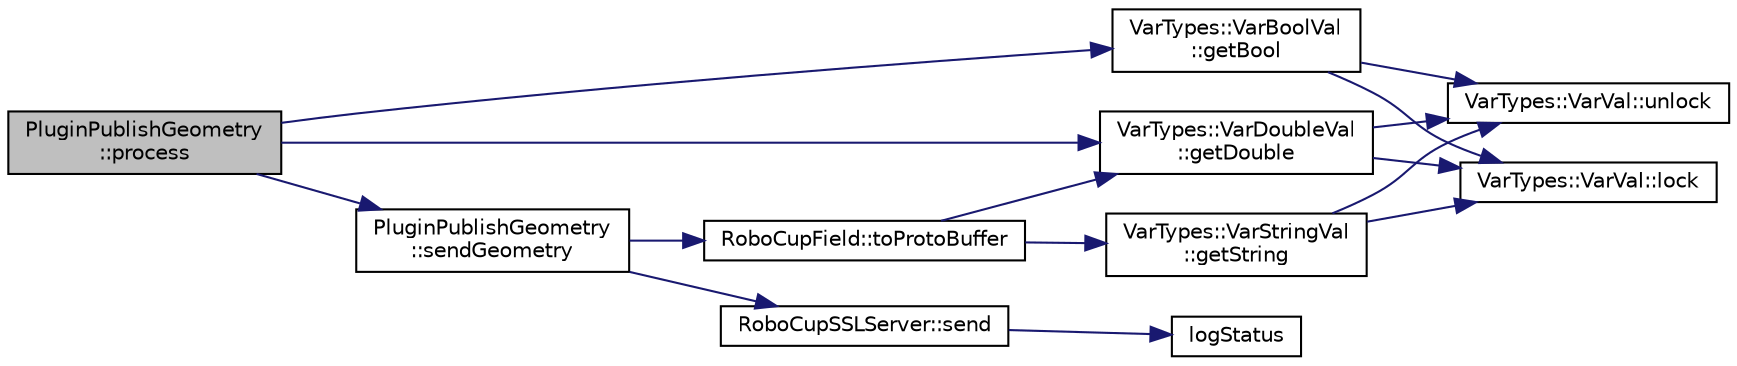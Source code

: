 digraph "PluginPublishGeometry::process"
{
 // INTERACTIVE_SVG=YES
  edge [fontname="Helvetica",fontsize="10",labelfontname="Helvetica",labelfontsize="10"];
  node [fontname="Helvetica",fontsize="10",shape=record];
  rankdir="LR";
  Node1 [label="PluginPublishGeometry\l::process",height=0.2,width=0.4,color="black", fillcolor="grey75", style="filled", fontcolor="black"];
  Node1 -> Node2 [color="midnightblue",fontsize="10",style="solid",fontname="Helvetica"];
  Node2 [label="VarTypes::VarBoolVal\l::getBool",height=0.2,width=0.4,color="black", fillcolor="white", style="filled",URL="$d8/d0a/class_var_types_1_1_var_bool_val.html#aa06eade87e8f3799adddde73001ba94b",tooltip="return the boolean value "];
  Node2 -> Node3 [color="midnightblue",fontsize="10",style="solid",fontname="Helvetica"];
  Node3 [label="VarTypes::VarVal::lock",height=0.2,width=0.4,color="black", fillcolor="white", style="filled",URL="$d6/de8/class_var_types_1_1_var_val.html#a687df377b593f5ab5ac0b26d22728d4a"];
  Node2 -> Node4 [color="midnightblue",fontsize="10",style="solid",fontname="Helvetica"];
  Node4 [label="VarTypes::VarVal::unlock",height=0.2,width=0.4,color="black", fillcolor="white", style="filled",URL="$d6/de8/class_var_types_1_1_var_val.html#a6f1d886beb58366ce6c157b224ff26f8"];
  Node1 -> Node5 [color="midnightblue",fontsize="10",style="solid",fontname="Helvetica"];
  Node5 [label="VarTypes::VarDoubleVal\l::getDouble",height=0.2,width=0.4,color="black", fillcolor="white", style="filled",URL="$db/d0f/class_var_types_1_1_var_double_val.html#aa5c9acfc3658e012d84481b9292a0b12",tooltip="get the value of this data-type "];
  Node5 -> Node3 [color="midnightblue",fontsize="10",style="solid",fontname="Helvetica"];
  Node5 -> Node4 [color="midnightblue",fontsize="10",style="solid",fontname="Helvetica"];
  Node1 -> Node6 [color="midnightblue",fontsize="10",style="solid",fontname="Helvetica"];
  Node6 [label="PluginPublishGeometry\l::sendGeometry",height=0.2,width=0.4,color="black", fillcolor="white", style="filled",URL="$d5/db6/class_plugin_publish_geometry.html#a4134adf04d9628fca2e8d937dedf80a9"];
  Node6 -> Node7 [color="midnightblue",fontsize="10",style="solid",fontname="Helvetica"];
  Node7 [label="RoboCupField::toProtoBuffer",height=0.2,width=0.4,color="black", fillcolor="white", style="filled",URL="$d2/d6f/class_robo_cup_field.html#a7dc325f8d2dfbc14b243d7dab4791cf6"];
  Node7 -> Node8 [color="midnightblue",fontsize="10",style="solid",fontname="Helvetica"];
  Node8 [label="VarTypes::VarStringVal\l::getString",height=0.2,width=0.4,color="black", fillcolor="white", style="filled",URL="$db/d2f/class_var_types_1_1_var_string_val.html#a4f8461fed9d174b500b03a944e357b6f"];
  Node8 -> Node3 [color="midnightblue",fontsize="10",style="solid",fontname="Helvetica"];
  Node8 -> Node4 [color="midnightblue",fontsize="10",style="solid",fontname="Helvetica"];
  Node7 -> Node5 [color="midnightblue",fontsize="10",style="solid",fontname="Helvetica"];
  Node6 -> Node9 [color="midnightblue",fontsize="10",style="solid",fontname="Helvetica"];
  Node9 [label="RoboCupSSLServer::send",height=0.2,width=0.4,color="black", fillcolor="white", style="filled",URL="$d7/db4/class_robo_cup_s_s_l_server.html#ae3bc91be7714a1635ffa394234226d06"];
  Node9 -> Node10 [color="midnightblue",fontsize="10",style="solid",fontname="Helvetica"];
  Node10 [label="logStatus",height=0.2,width=0.4,color="black", fillcolor="white", style="filled",URL="$d1/d8c/logger_8h.html#a99568d93d99c357f22a3f8b10dd836bb"];
}
